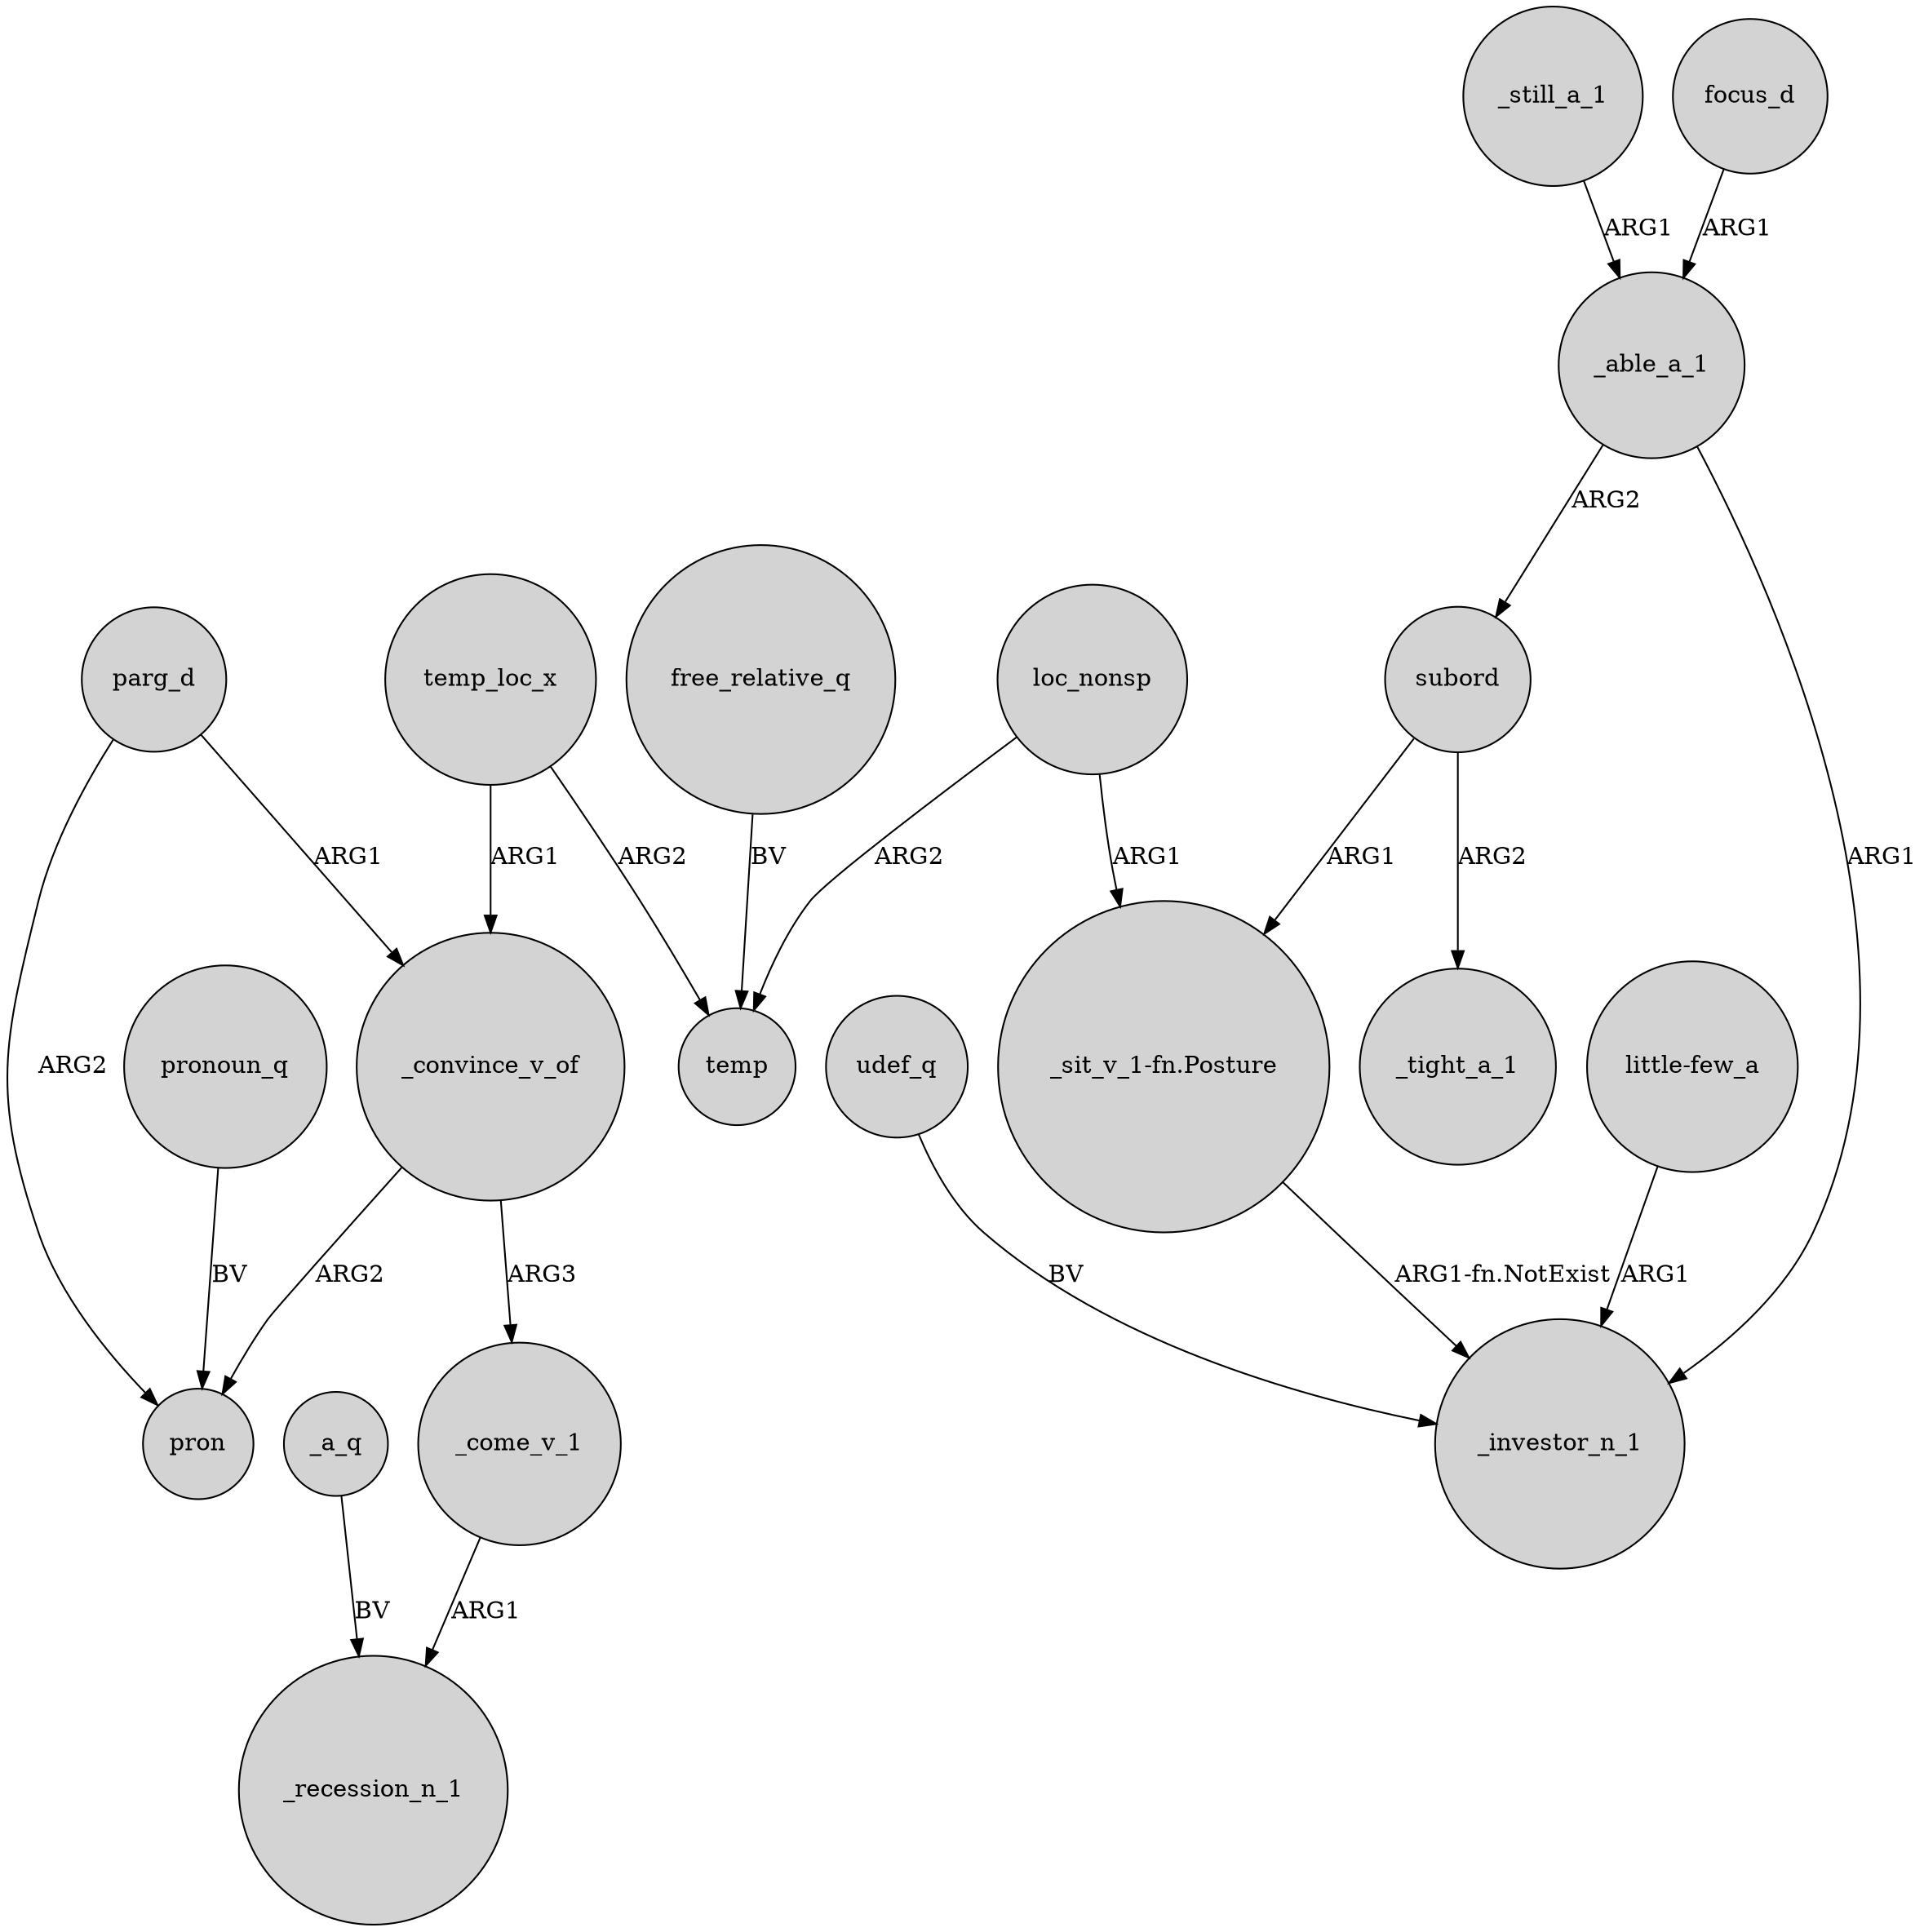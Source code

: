 digraph {
	node [shape=circle style=filled]
	_come_v_1 -> _recession_n_1 [label=ARG1]
	udef_q -> _investor_n_1 [label=BV]
	_still_a_1 -> _able_a_1 [label=ARG1]
	subord -> "_sit_v_1-fn.Posture" [label=ARG1]
	_convince_v_of -> pron [label=ARG2]
	parg_d -> pron [label=ARG2]
	pronoun_q -> pron [label=BV]
	temp_loc_x -> temp [label=ARG2]
	loc_nonsp -> temp [label=ARG2]
	"_sit_v_1-fn.Posture" -> _investor_n_1 [label="ARG1-fn.NotExist"]
	_able_a_1 -> _investor_n_1 [label=ARG1]
	focus_d -> _able_a_1 [label=ARG1]
	subord -> _tight_a_1 [label=ARG2]
	_a_q -> _recession_n_1 [label=BV]
	loc_nonsp -> "_sit_v_1-fn.Posture" [label=ARG1]
	_convince_v_of -> _come_v_1 [label=ARG3]
	parg_d -> _convince_v_of [label=ARG1]
	"little-few_a" -> _investor_n_1 [label=ARG1]
	free_relative_q -> temp [label=BV]
	temp_loc_x -> _convince_v_of [label=ARG1]
	_able_a_1 -> subord [label=ARG2]
}
